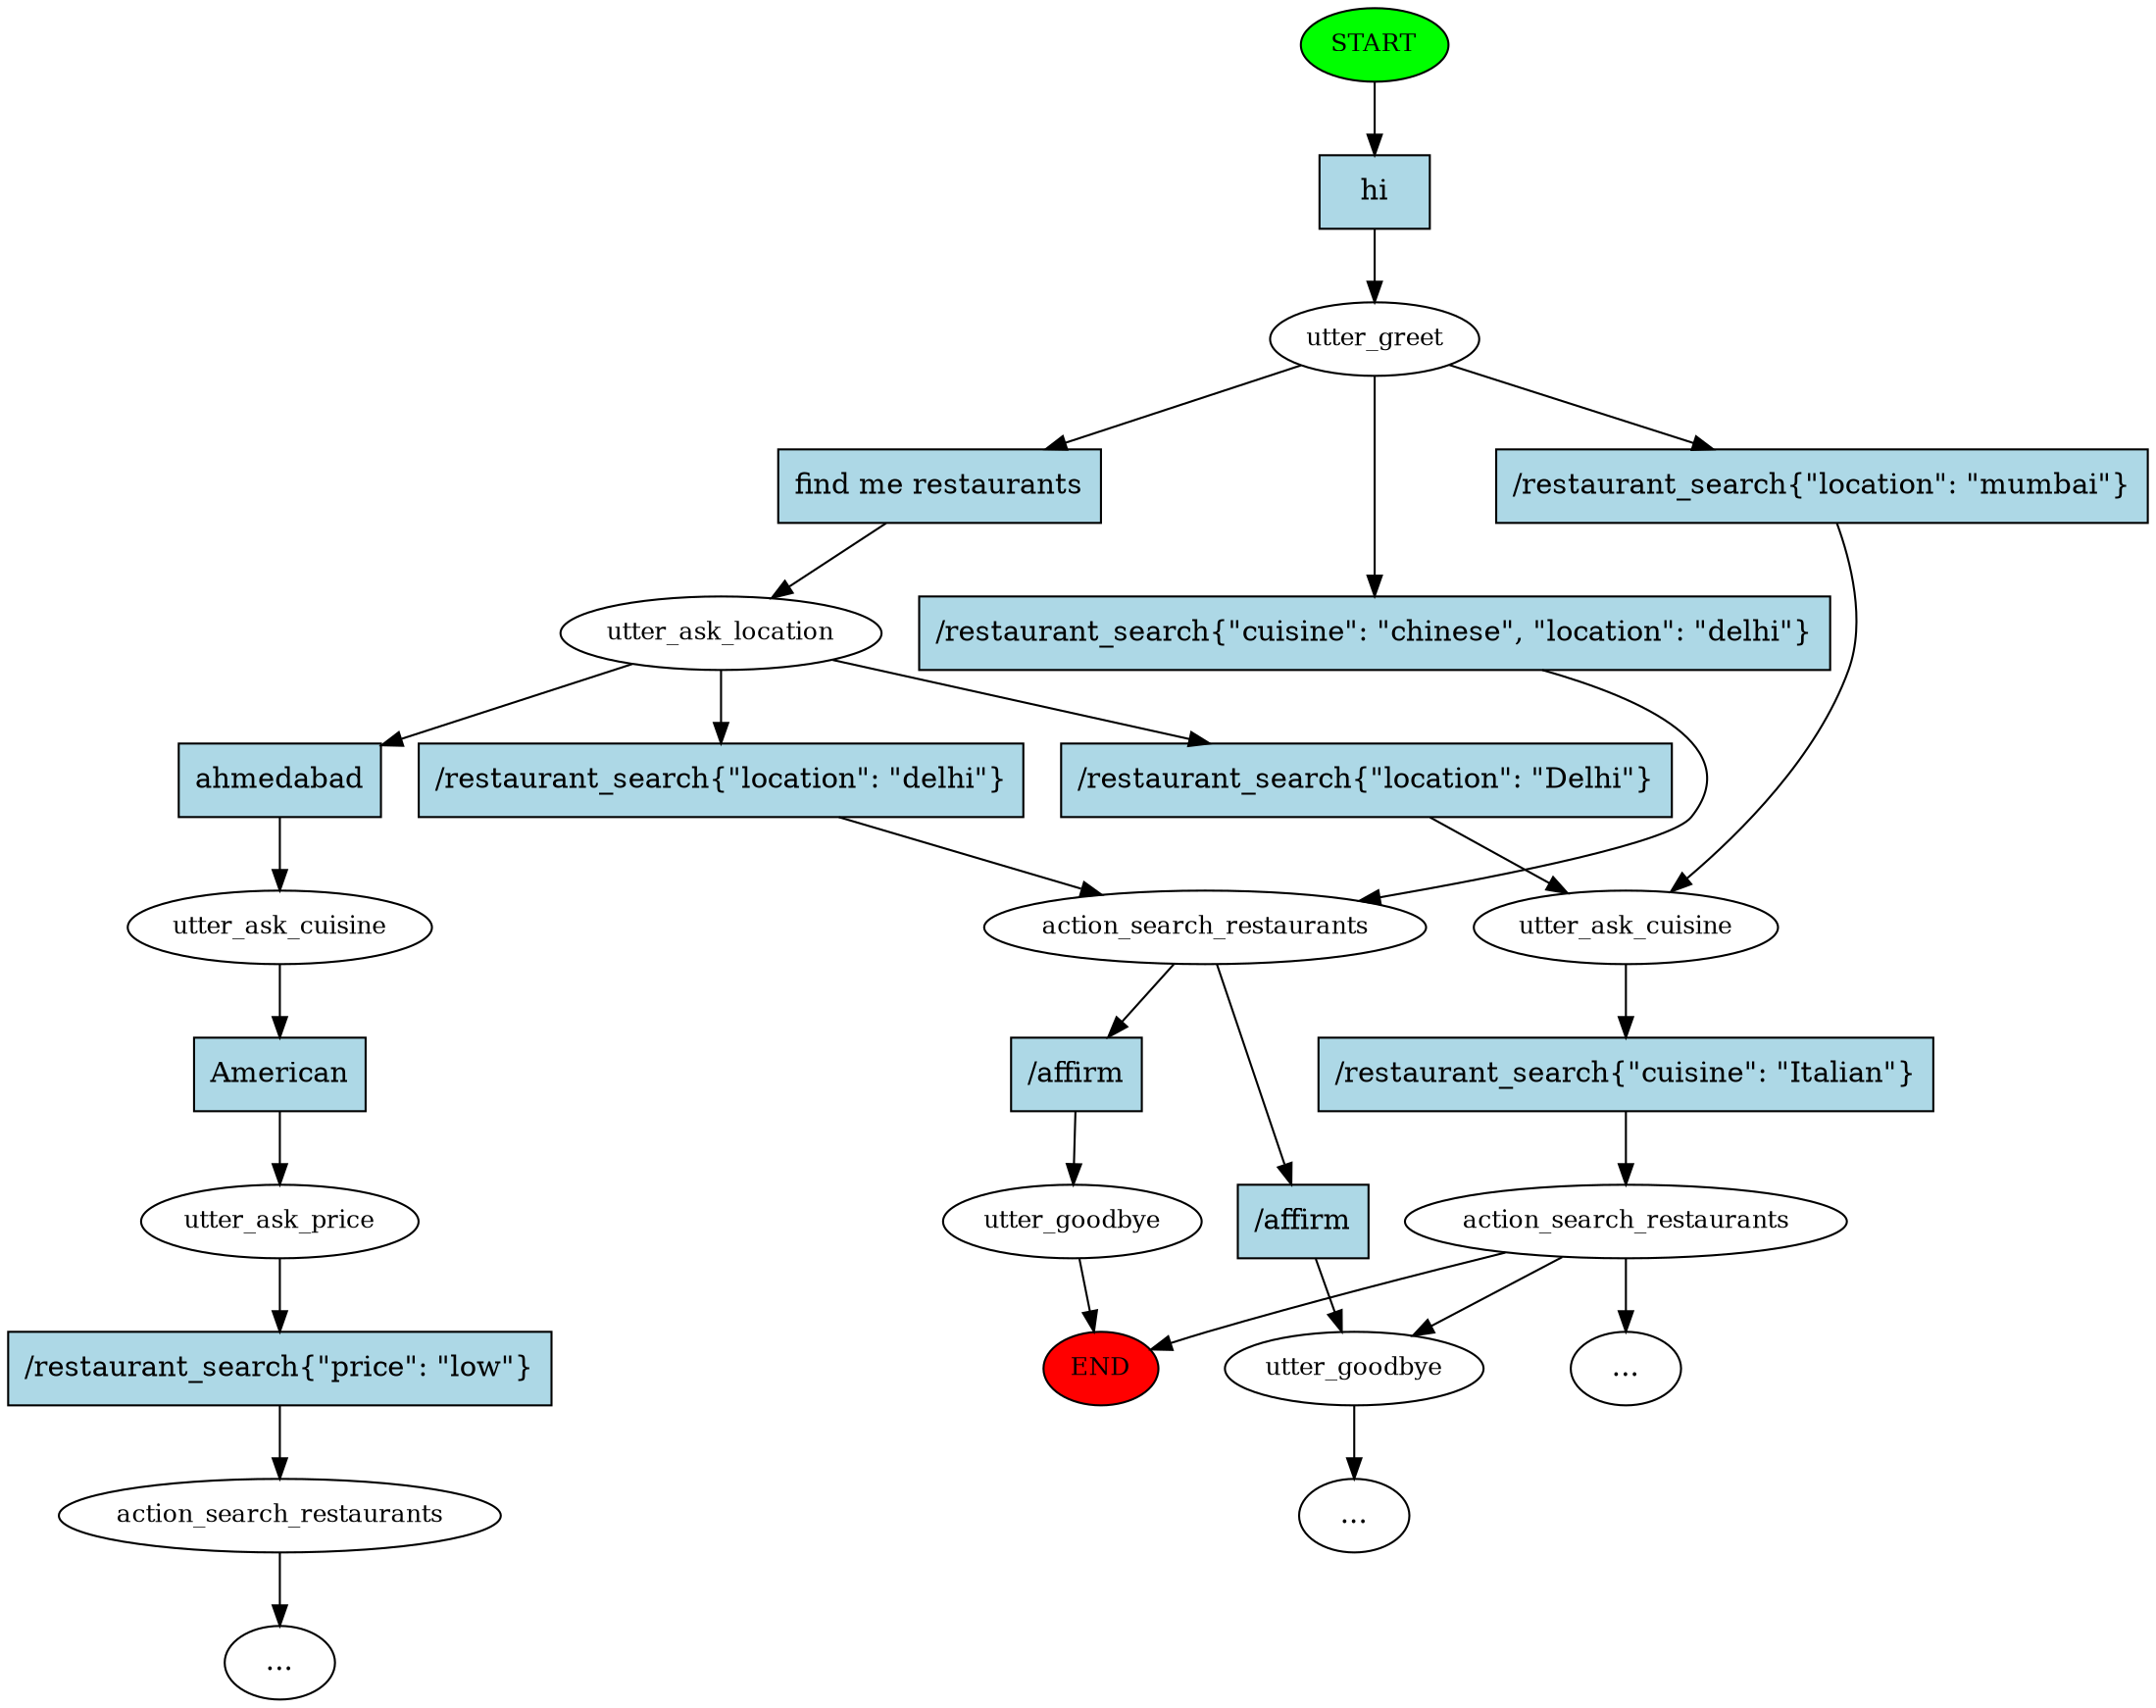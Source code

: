 digraph  {
0 [class="start active", fillcolor=green, fontsize=12, label=START, style=filled];
"-1" [class=end, fillcolor=red, fontsize=12, label=END, style=filled];
1 [class=active, fontsize=12, label=utter_greet];
2 [class=active, fontsize=12, label=utter_ask_location];
3 [class="", fontsize=12, label=utter_ask_cuisine];
4 [class="", fontsize=12, label=action_search_restaurants];
5 [class="", fontsize=12, label=utter_goodbye];
"-6" [class=ellipsis, label="..."];
22 [class="", fontsize=12, label=action_search_restaurants];
27 [class="", fontsize=12, label=utter_goodbye];
"-8" [class=ellipsis, label="..."];
35 [class=active, fontsize=12, label=utter_ask_cuisine];
36 [class="dashed active", fontsize=12, label=utter_ask_price];
37 [class="", fontsize=12, label=action_search_restaurants];
"-10" [class=ellipsis, label="..."];
47 [class="intent active", fillcolor=lightblue, label=hi, shape=rect, style=filled];
48 [class="intent active", fillcolor=lightblue, label="find\ me\ restaurants", shape=rect, style=filled];
49 [class=intent, fillcolor=lightblue, label="/restaurant_search\{\"cuisine\":\ \"chinese\",\ \"location\":\ \"delhi\"\}", shape=rect, style=filled];
50 [class=intent, fillcolor=lightblue, label="/restaurant_search\{\"location\":\ \"mumbai\"\}", shape=rect, style=filled];
51 [class=intent, fillcolor=lightblue, label="/restaurant_search\{\"location\":\ \"Delhi\"\}", shape=rect, style=filled];
52 [class="intent active", fillcolor=lightblue, label=ahmedabad, shape=rect, style=filled];
53 [class=intent, fillcolor=lightblue, label="/restaurant_search\{\"location\":\ \"delhi\"\}", shape=rect, style=filled];
54 [class=intent, fillcolor=lightblue, label="/restaurant_search\{\"cuisine\":\ \"Italian\"\}", shape=rect, style=filled];
55 [class=intent, fillcolor=lightblue, label="/affirm", shape=rect, style=filled];
56 [class=intent, fillcolor=lightblue, label="/affirm", shape=rect, style=filled];
57 [class="intent active", fillcolor=lightblue, label=American, shape=rect, style=filled];
58 [class=intent, fillcolor=lightblue, label="/restaurant_search\{\"price\":\ \"low\"\}", shape=rect, style=filled];
0 -> 47  [class=active, key=0];
1 -> 48  [class=active, key=0];
1 -> 49  [class="", key=0];
1 -> 50  [class="", key=0];
2 -> 51  [class="", key=0];
2 -> 52  [class=active, key=0];
2 -> 53  [class="", key=0];
3 -> 54  [class="", key=0];
4 -> 5  [class="", key=NONE, label=""];
4 -> "-1"  [class="", key=NONE, label=""];
4 -> "-6"  [class="", key=NONE, label=""];
5 -> "-8"  [class="", key=NONE, label=""];
22 -> 55  [class="", key=0];
22 -> 56  [class="", key=0];
27 -> "-1"  [class="", key=NONE, label=""];
35 -> 57  [class=active, key=0];
36 -> 58  [class="", key=0];
37 -> "-10"  [class="", key=NONE, label=""];
47 -> 1  [class=active, key=0];
48 -> 2  [class=active, key=0];
49 -> 22  [class="", key=0];
50 -> 3  [class="", key=0];
51 -> 3  [class="", key=0];
52 -> 35  [class=active, key=0];
53 -> 22  [class="", key=0];
54 -> 4  [class="", key=0];
55 -> 5  [class="", key=0];
56 -> 27  [class="", key=0];
57 -> 36  [class=active, key=0];
58 -> 37  [class="", key=0];
}

